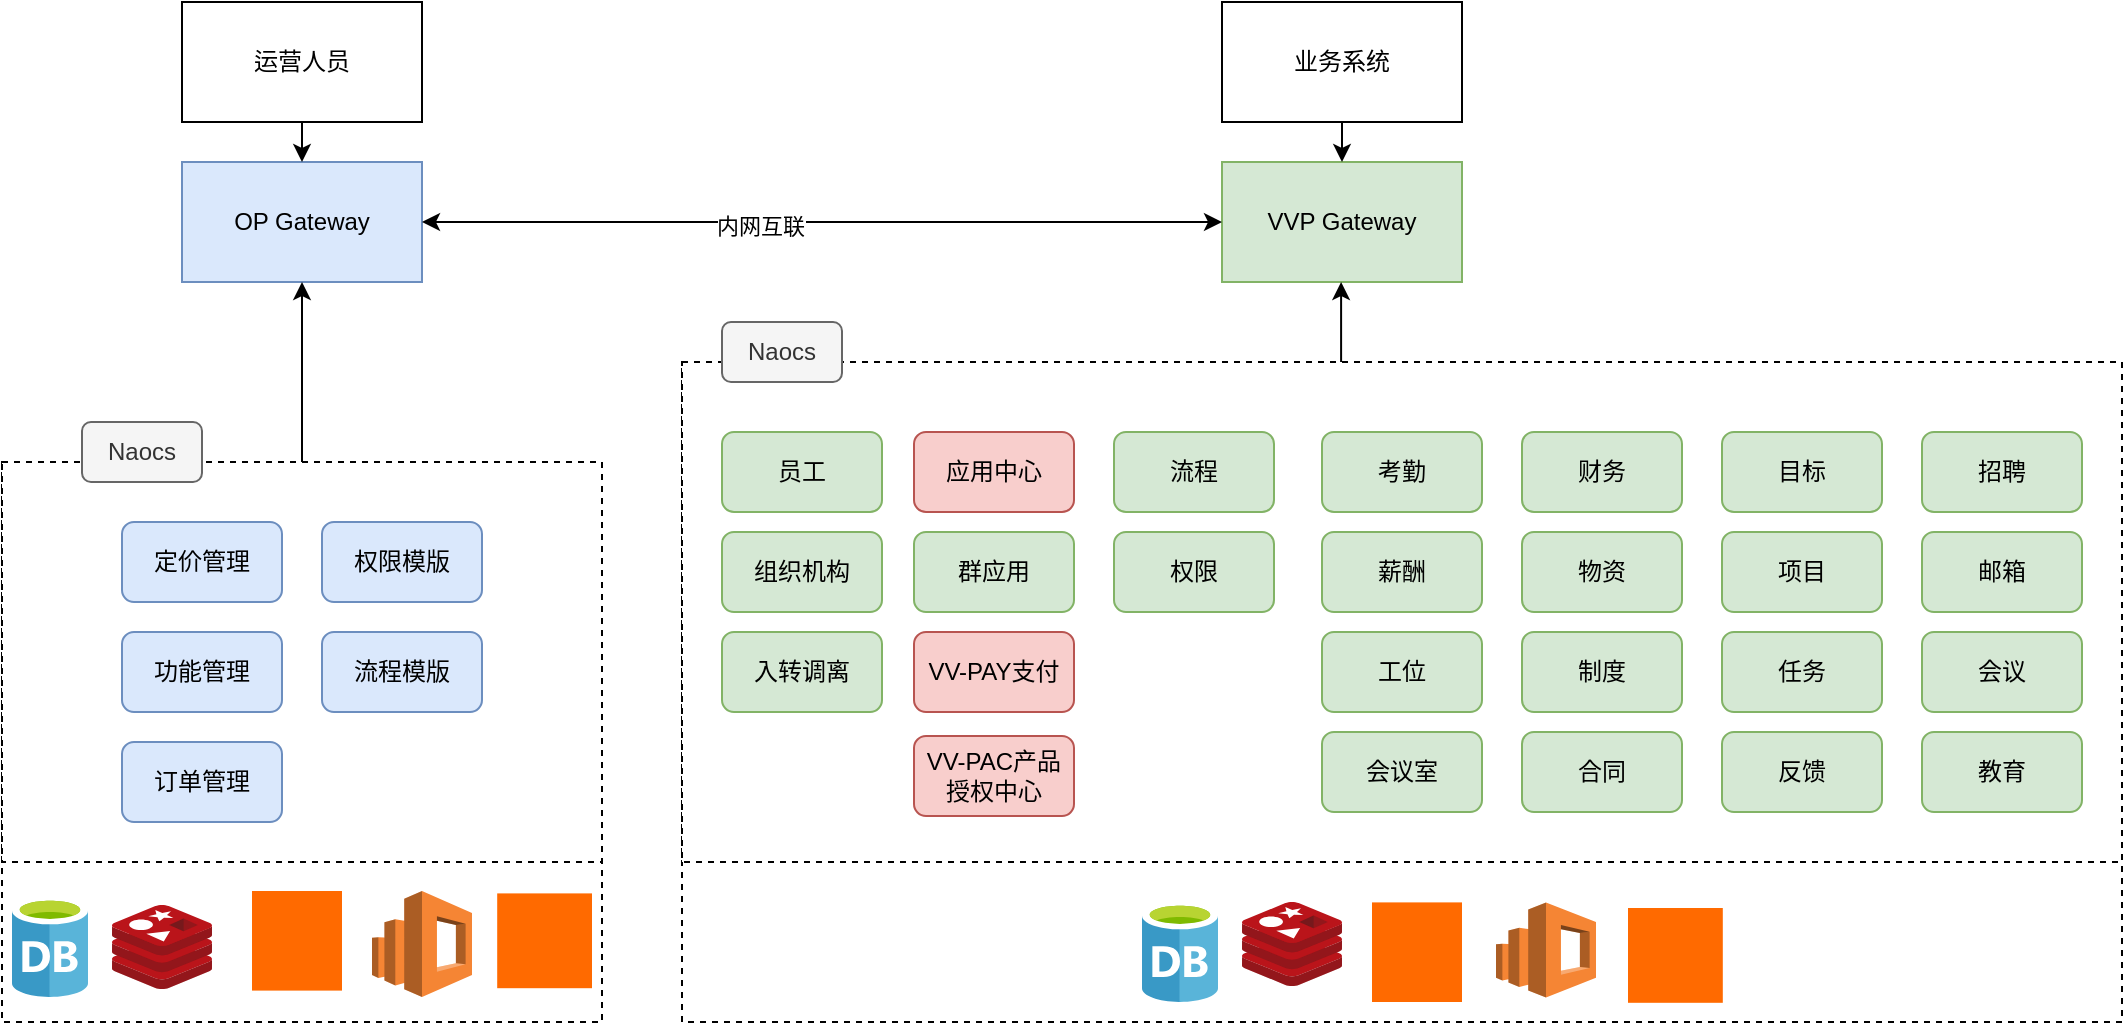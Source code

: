<mxfile version="27.2.0">
  <diagram name="第 1 页" id="WfgqzZKK-UNjH2ZvEgsW">
    <mxGraphModel dx="1418" dy="784" grid="1" gridSize="10" guides="1" tooltips="1" connect="1" arrows="1" fold="1" page="1" pageScale="1" pageWidth="827" pageHeight="1169" math="0" shadow="0">
      <root>
        <mxCell id="0" />
        <mxCell id="1" parent="0" />
        <mxCell id="tdYyiNFsSP7ocbWgQSiu-86" value="" style="rounded=0;whiteSpace=wrap;html=1;dashed=1;" parent="1" vertex="1">
          <mxGeometry x="370" y="250" width="720" height="330" as="geometry" />
        </mxCell>
        <mxCell id="tdYyiNFsSP7ocbWgQSiu-85" value="" style="rounded=0;whiteSpace=wrap;html=1;dashed=1;" parent="1" vertex="1">
          <mxGeometry x="30" y="300" width="300" height="280" as="geometry" />
        </mxCell>
        <mxCell id="tdYyiNFsSP7ocbWgQSiu-60" value="" style="rounded=0;whiteSpace=wrap;html=1;dashed=1;" parent="1" vertex="1">
          <mxGeometry x="370" y="250" width="720" height="250" as="geometry" />
        </mxCell>
        <mxCell id="tdYyiNFsSP7ocbWgQSiu-28" value="" style="rounded=0;whiteSpace=wrap;html=1;dashed=1;" parent="1" vertex="1">
          <mxGeometry x="30" y="300" width="300" height="200" as="geometry" />
        </mxCell>
        <mxCell id="tdYyiNFsSP7ocbWgQSiu-1" value="运营人员" style="rounded=0;whiteSpace=wrap;html=1;" parent="1" vertex="1">
          <mxGeometry x="120" y="70" width="120" height="60" as="geometry" />
        </mxCell>
        <mxCell id="tdYyiNFsSP7ocbWgQSiu-2" value="业务系统" style="rounded=0;whiteSpace=wrap;html=1;" parent="1" vertex="1">
          <mxGeometry x="640" y="70" width="120" height="60" as="geometry" />
        </mxCell>
        <mxCell id="tdYyiNFsSP7ocbWgQSiu-3" value="VVP Gateway" style="rounded=0;whiteSpace=wrap;html=1;fillColor=#d5e8d4;strokeColor=#82b366;" parent="1" vertex="1">
          <mxGeometry x="640" y="150" width="120" height="60" as="geometry" />
        </mxCell>
        <mxCell id="tdYyiNFsSP7ocbWgQSiu-4" value="OP Gateway" style="rounded=0;whiteSpace=wrap;html=1;fillColor=#dae8fc;strokeColor=#6c8ebf;" parent="1" vertex="1">
          <mxGeometry x="120" y="150" width="120" height="60" as="geometry" />
        </mxCell>
        <mxCell id="tdYyiNFsSP7ocbWgQSiu-6" value="" style="endArrow=classic;startArrow=classic;html=1;rounded=0;entryX=1;entryY=0.5;entryDx=0;entryDy=0;" parent="1" source="tdYyiNFsSP7ocbWgQSiu-3" target="tdYyiNFsSP7ocbWgQSiu-4" edge="1">
          <mxGeometry width="50" height="50" relative="1" as="geometry">
            <mxPoint x="180" y="380" as="sourcePoint" />
            <mxPoint x="230" y="330" as="targetPoint" />
          </mxGeometry>
        </mxCell>
        <mxCell id="tdYyiNFsSP7ocbWgQSiu-7" value="内网互联" style="edgeLabel;html=1;align=center;verticalAlign=middle;resizable=0;points=[];" parent="tdYyiNFsSP7ocbWgQSiu-6" vertex="1" connectable="0">
          <mxGeometry x="0.157" y="2" relative="1" as="geometry">
            <mxPoint as="offset" />
          </mxGeometry>
        </mxCell>
        <mxCell id="tdYyiNFsSP7ocbWgQSiu-8" value="" style="endArrow=classic;html=1;rounded=0;exitX=0.5;exitY=1;exitDx=0;exitDy=0;" parent="1" source="tdYyiNFsSP7ocbWgQSiu-1" edge="1">
          <mxGeometry width="50" height="50" relative="1" as="geometry">
            <mxPoint x="110" y="390" as="sourcePoint" />
            <mxPoint x="180" y="150" as="targetPoint" />
          </mxGeometry>
        </mxCell>
        <mxCell id="tdYyiNFsSP7ocbWgQSiu-12" value="" style="endArrow=classic;html=1;rounded=0;exitX=0.5;exitY=1;exitDx=0;exitDy=0;entryX=0.5;entryY=0;entryDx=0;entryDy=0;" parent="1" source="tdYyiNFsSP7ocbWgQSiu-2" target="tdYyiNFsSP7ocbWgQSiu-3" edge="1">
          <mxGeometry width="50" height="50" relative="1" as="geometry">
            <mxPoint x="600" y="170" as="sourcePoint" />
            <mxPoint x="600" y="190" as="targetPoint" />
          </mxGeometry>
        </mxCell>
        <mxCell id="tdYyiNFsSP7ocbWgQSiu-39" value="定价管理" style="rounded=1;whiteSpace=wrap;html=1;fillColor=#dae8fc;strokeColor=#6c8ebf;" parent="1" vertex="1">
          <mxGeometry x="90" y="330" width="80" height="40" as="geometry" />
        </mxCell>
        <mxCell id="tdYyiNFsSP7ocbWgQSiu-40" value="权限模版" style="rounded=1;whiteSpace=wrap;html=1;fillColor=#dae8fc;strokeColor=#6c8ebf;" parent="1" vertex="1">
          <mxGeometry x="190" y="330" width="80" height="40" as="geometry" />
        </mxCell>
        <mxCell id="tdYyiNFsSP7ocbWgQSiu-41" value="员工" style="rounded=1;whiteSpace=wrap;html=1;fillColor=#d5e8d4;strokeColor=#82b366;" parent="1" vertex="1">
          <mxGeometry x="390" y="285" width="80" height="40" as="geometry" />
        </mxCell>
        <mxCell id="tdYyiNFsSP7ocbWgQSiu-42" value="组织机构" style="rounded=1;whiteSpace=wrap;html=1;fillColor=#d5e8d4;strokeColor=#82b366;" parent="1" vertex="1">
          <mxGeometry x="390" y="335" width="80" height="40" as="geometry" />
        </mxCell>
        <mxCell id="tdYyiNFsSP7ocbWgQSiu-43" value="应用中心" style="rounded=1;whiteSpace=wrap;html=1;fillColor=#f8cecc;strokeColor=#b85450;" parent="1" vertex="1">
          <mxGeometry x="486" y="285" width="80" height="40" as="geometry" />
        </mxCell>
        <mxCell id="tdYyiNFsSP7ocbWgQSiu-45" value="流程" style="rounded=1;whiteSpace=wrap;html=1;fillColor=#d5e8d4;strokeColor=#82b366;" parent="1" vertex="1">
          <mxGeometry x="586" y="285" width="80" height="40" as="geometry" />
        </mxCell>
        <mxCell id="tdYyiNFsSP7ocbWgQSiu-46" value="权限" style="rounded=1;whiteSpace=wrap;html=1;fillColor=#d5e8d4;strokeColor=#82b366;" parent="1" vertex="1">
          <mxGeometry x="586" y="335" width="80" height="40" as="geometry" />
        </mxCell>
        <mxCell id="tdYyiNFsSP7ocbWgQSiu-47" value="考勤" style="rounded=1;whiteSpace=wrap;html=1;fillColor=#d5e8d4;strokeColor=#82b366;" parent="1" vertex="1">
          <mxGeometry x="690" y="285" width="80" height="40" as="geometry" />
        </mxCell>
        <mxCell id="tdYyiNFsSP7ocbWgQSiu-48" value="薪酬" style="rounded=1;whiteSpace=wrap;html=1;fillColor=#d5e8d4;strokeColor=#82b366;" parent="1" vertex="1">
          <mxGeometry x="690" y="335" width="80" height="40" as="geometry" />
        </mxCell>
        <mxCell id="tdYyiNFsSP7ocbWgQSiu-49" value="入转调离" style="rounded=1;whiteSpace=wrap;html=1;fillColor=#d5e8d4;strokeColor=#82b366;" parent="1" vertex="1">
          <mxGeometry x="390" y="385" width="80" height="40" as="geometry" />
        </mxCell>
        <mxCell id="tdYyiNFsSP7ocbWgQSiu-50" value="会议室" style="rounded=1;whiteSpace=wrap;html=1;fillColor=#d5e8d4;strokeColor=#82b366;" parent="1" vertex="1">
          <mxGeometry x="690" y="435" width="80" height="40" as="geometry" />
        </mxCell>
        <mxCell id="tdYyiNFsSP7ocbWgQSiu-51" value="财务" style="rounded=1;whiteSpace=wrap;html=1;fillColor=#d5e8d4;strokeColor=#82b366;" parent="1" vertex="1">
          <mxGeometry x="790" y="285" width="80" height="40" as="geometry" />
        </mxCell>
        <mxCell id="tdYyiNFsSP7ocbWgQSiu-52" value="物资" style="rounded=1;whiteSpace=wrap;html=1;fillColor=#d5e8d4;strokeColor=#82b366;" parent="1" vertex="1">
          <mxGeometry x="790" y="335" width="80" height="40" as="geometry" />
        </mxCell>
        <mxCell id="tdYyiNFsSP7ocbWgQSiu-53" value="制度" style="rounded=1;whiteSpace=wrap;html=1;fillColor=#d5e8d4;strokeColor=#82b366;" parent="1" vertex="1">
          <mxGeometry x="790" y="385" width="80" height="40" as="geometry" />
        </mxCell>
        <mxCell id="tdYyiNFsSP7ocbWgQSiu-54" value="合同" style="rounded=1;whiteSpace=wrap;html=1;fillColor=#d5e8d4;strokeColor=#82b366;" parent="1" vertex="1">
          <mxGeometry x="790" y="435" width="80" height="40" as="geometry" />
        </mxCell>
        <mxCell id="tdYyiNFsSP7ocbWgQSiu-55" value="目标" style="rounded=1;whiteSpace=wrap;html=1;fillColor=#d5e8d4;strokeColor=#82b366;" parent="1" vertex="1">
          <mxGeometry x="890" y="285" width="80" height="40" as="geometry" />
        </mxCell>
        <mxCell id="tdYyiNFsSP7ocbWgQSiu-56" value="项目" style="rounded=1;whiteSpace=wrap;html=1;fillColor=#d5e8d4;strokeColor=#82b366;" parent="1" vertex="1">
          <mxGeometry x="890" y="335" width="80" height="40" as="geometry" />
        </mxCell>
        <mxCell id="tdYyiNFsSP7ocbWgQSiu-57" value="任务" style="rounded=1;whiteSpace=wrap;html=1;fillColor=#d5e8d4;strokeColor=#82b366;" parent="1" vertex="1">
          <mxGeometry x="890" y="385" width="80" height="40" as="geometry" />
        </mxCell>
        <mxCell id="tdYyiNFsSP7ocbWgQSiu-58" value="反馈" style="rounded=1;whiteSpace=wrap;html=1;fillColor=#d5e8d4;strokeColor=#82b366;" parent="1" vertex="1">
          <mxGeometry x="890" y="435" width="80" height="40" as="geometry" />
        </mxCell>
        <mxCell id="tdYyiNFsSP7ocbWgQSiu-59" value="群应用" style="rounded=1;whiteSpace=wrap;html=1;fillColor=#d5e8d4;strokeColor=#82b366;" parent="1" vertex="1">
          <mxGeometry x="486" y="335" width="80" height="40" as="geometry" />
        </mxCell>
        <mxCell id="tdYyiNFsSP7ocbWgQSiu-61" value="工位" style="rounded=1;whiteSpace=wrap;html=1;fillColor=#d5e8d4;strokeColor=#82b366;" parent="1" vertex="1">
          <mxGeometry x="690" y="385" width="80" height="40" as="geometry" />
        </mxCell>
        <mxCell id="tdYyiNFsSP7ocbWgQSiu-62" value="招聘" style="rounded=1;whiteSpace=wrap;html=1;fillColor=#d5e8d4;strokeColor=#82b366;" parent="1" vertex="1">
          <mxGeometry x="990" y="285" width="80" height="40" as="geometry" />
        </mxCell>
        <mxCell id="tdYyiNFsSP7ocbWgQSiu-63" value="邮箱" style="rounded=1;whiteSpace=wrap;html=1;fillColor=#d5e8d4;strokeColor=#82b366;" parent="1" vertex="1">
          <mxGeometry x="990" y="335" width="80" height="40" as="geometry" />
        </mxCell>
        <mxCell id="tdYyiNFsSP7ocbWgQSiu-64" value="会议" style="rounded=1;whiteSpace=wrap;html=1;fillColor=#d5e8d4;strokeColor=#82b366;" parent="1" vertex="1">
          <mxGeometry x="990" y="385" width="80" height="40" as="geometry" />
        </mxCell>
        <mxCell id="tdYyiNFsSP7ocbWgQSiu-65" value="教育" style="rounded=1;whiteSpace=wrap;html=1;fillColor=#d5e8d4;strokeColor=#82b366;" parent="1" vertex="1">
          <mxGeometry x="990" y="435" width="80" height="40" as="geometry" />
        </mxCell>
        <mxCell id="tdYyiNFsSP7ocbWgQSiu-66" value="VV-PAY支付" style="rounded=1;whiteSpace=wrap;html=1;fillColor=#f8cecc;strokeColor=#b85450;" parent="1" vertex="1">
          <mxGeometry x="486" y="385" width="80" height="40" as="geometry" />
        </mxCell>
        <mxCell id="tdYyiNFsSP7ocbWgQSiu-67" value="VV-PAC产品授权中心" style="rounded=1;whiteSpace=wrap;html=1;fillColor=#f8cecc;strokeColor=#b85450;" parent="1" vertex="1">
          <mxGeometry x="486" y="437" width="80" height="40" as="geometry" />
        </mxCell>
        <mxCell id="tdYyiNFsSP7ocbWgQSiu-68" value="功能管理" style="rounded=1;whiteSpace=wrap;html=1;fillColor=#dae8fc;strokeColor=#6c8ebf;" parent="1" vertex="1">
          <mxGeometry x="90" y="385" width="80" height="40" as="geometry" />
        </mxCell>
        <mxCell id="tdYyiNFsSP7ocbWgQSiu-69" value="流程模版" style="rounded=1;whiteSpace=wrap;html=1;fillColor=#dae8fc;strokeColor=#6c8ebf;" parent="1" vertex="1">
          <mxGeometry x="190" y="385" width="80" height="40" as="geometry" />
        </mxCell>
        <mxCell id="tdYyiNFsSP7ocbWgQSiu-70" value="订单管理" style="rounded=1;whiteSpace=wrap;html=1;fillColor=#dae8fc;strokeColor=#6c8ebf;" parent="1" vertex="1">
          <mxGeometry x="90" y="440" width="80" height="40" as="geometry" />
        </mxCell>
        <mxCell id="tdYyiNFsSP7ocbWgQSiu-71" value="" style="endArrow=classic;html=1;rounded=0;entryX=0.5;entryY=1;entryDx=0;entryDy=0;" parent="1" source="tdYyiNFsSP7ocbWgQSiu-28" target="tdYyiNFsSP7ocbWgQSiu-4" edge="1">
          <mxGeometry width="50" height="50" relative="1" as="geometry">
            <mxPoint x="180" y="250" as="sourcePoint" />
            <mxPoint x="230" y="200" as="targetPoint" />
          </mxGeometry>
        </mxCell>
        <mxCell id="tdYyiNFsSP7ocbWgQSiu-72" value="" style="endArrow=classic;html=1;rounded=0;entryX=0.5;entryY=1;entryDx=0;entryDy=0;" parent="1" edge="1">
          <mxGeometry width="50" height="50" relative="1" as="geometry">
            <mxPoint x="699.55" y="250" as="sourcePoint" />
            <mxPoint x="699.55" y="210" as="targetPoint" />
          </mxGeometry>
        </mxCell>
        <mxCell id="tdYyiNFsSP7ocbWgQSiu-73" value="" style="image;sketch=0;aspect=fixed;html=1;points=[];align=center;fontSize=12;image=img/lib/mscae/Database_General.svg;" parent="1" vertex="1">
          <mxGeometry x="35" y="517.5" width="38" height="50" as="geometry" />
        </mxCell>
        <mxCell id="tdYyiNFsSP7ocbWgQSiu-74" value="" style="image;sketch=0;aspect=fixed;html=1;points=[];align=center;fontSize=12;image=img/lib/mscae/Database_General.svg;" parent="1" vertex="1">
          <mxGeometry x="600" y="520" width="38" height="50" as="geometry" />
        </mxCell>
        <mxCell id="tdYyiNFsSP7ocbWgQSiu-75" value="" style="image;sketch=0;aspect=fixed;html=1;points=[];align=center;fontSize=12;image=img/lib/mscae/Cache_Redis_Product.svg;" parent="1" vertex="1">
          <mxGeometry x="85" y="521.5" width="50" height="42" as="geometry" />
        </mxCell>
        <mxCell id="tdYyiNFsSP7ocbWgQSiu-76" value="" style="image;sketch=0;aspect=fixed;html=1;points=[];align=center;fontSize=12;image=img/lib/mscae/Cache_Redis_Product.svg;" parent="1" vertex="1">
          <mxGeometry x="650" y="520" width="50" height="42" as="geometry" />
        </mxCell>
        <mxCell id="tdYyiNFsSP7ocbWgQSiu-77" value="Naocs" style="rounded=1;whiteSpace=wrap;html=1;fillColor=#f5f5f5;fontColor=#333333;strokeColor=#666666;" parent="1" vertex="1">
          <mxGeometry x="70" y="280" width="60" height="30" as="geometry" />
        </mxCell>
        <mxCell id="tdYyiNFsSP7ocbWgQSiu-78" value="Naocs" style="rounded=1;whiteSpace=wrap;html=1;fillColor=#f5f5f5;fontColor=#333333;strokeColor=#666666;" parent="1" vertex="1">
          <mxGeometry x="390" y="230" width="60" height="30" as="geometry" />
        </mxCell>
        <mxCell id="tdYyiNFsSP7ocbWgQSiu-79" value="" style="points=[];aspect=fixed;html=1;align=center;shadow=0;dashed=0;fillColor=#FF6A00;strokeColor=none;shape=mxgraph.alibaba_cloud.mq_message_queue;" parent="1" vertex="1">
          <mxGeometry x="155" y="514.5" width="45" height="49.8" as="geometry" />
        </mxCell>
        <mxCell id="tdYyiNFsSP7ocbWgQSiu-80" value="" style="points=[];aspect=fixed;html=1;align=center;shadow=0;dashed=0;fillColor=#FF6A00;strokeColor=none;shape=mxgraph.alibaba_cloud.mq_message_queue;" parent="1" vertex="1">
          <mxGeometry x="715" y="520.2" width="45" height="49.8" as="geometry" />
        </mxCell>
        <mxCell id="tdYyiNFsSP7ocbWgQSiu-81" value="" style="outlineConnect=0;dashed=0;verticalLabelPosition=bottom;verticalAlign=top;align=center;html=1;shape=mxgraph.aws3.elasticsearch_service;fillColor=#F58534;gradientColor=none;" parent="1" vertex="1">
          <mxGeometry x="215" y="514.5" width="50" height="53" as="geometry" />
        </mxCell>
        <mxCell id="tdYyiNFsSP7ocbWgQSiu-82" value="" style="outlineConnect=0;dashed=0;verticalLabelPosition=bottom;verticalAlign=top;align=center;html=1;shape=mxgraph.aws3.elasticsearch_service;fillColor=#F58534;gradientColor=none;" parent="1" vertex="1">
          <mxGeometry x="777" y="520.2" width="50" height="47.5" as="geometry" />
        </mxCell>
        <mxCell id="tdYyiNFsSP7ocbWgQSiu-83" value="" style="points=[];aspect=fixed;html=1;align=center;shadow=0;dashed=0;fillColor=#FF6A00;strokeColor=none;shape=mxgraph.alibaba_cloud.mongodb;" parent="1" vertex="1">
          <mxGeometry x="843" y="523" width="47.4" height="47.4" as="geometry" />
        </mxCell>
        <mxCell id="tdYyiNFsSP7ocbWgQSiu-84" value="" style="points=[];aspect=fixed;html=1;align=center;shadow=0;dashed=0;fillColor=#FF6A00;strokeColor=none;shape=mxgraph.alibaba_cloud.mongodb;" parent="1" vertex="1">
          <mxGeometry x="277.6" y="515.7" width="47.4" height="47.4" as="geometry" />
        </mxCell>
      </root>
    </mxGraphModel>
  </diagram>
</mxfile>
